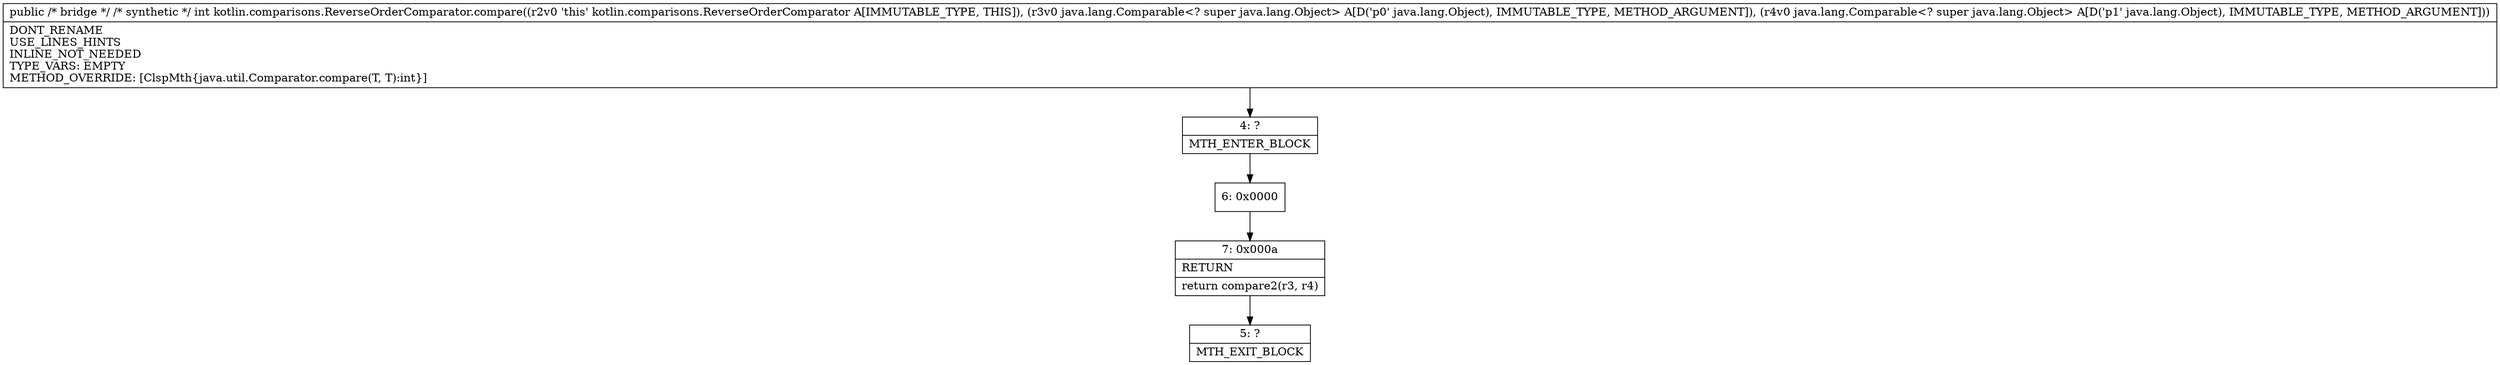 digraph "CFG forkotlin.comparisons.ReverseOrderComparator.compare(Ljava\/lang\/Object;Ljava\/lang\/Object;)I" {
Node_4 [shape=record,label="{4\:\ ?|MTH_ENTER_BLOCK\l}"];
Node_6 [shape=record,label="{6\:\ 0x0000}"];
Node_7 [shape=record,label="{7\:\ 0x000a|RETURN\l|return compare2(r3, r4)\l}"];
Node_5 [shape=record,label="{5\:\ ?|MTH_EXIT_BLOCK\l}"];
MethodNode[shape=record,label="{public \/* bridge *\/ \/* synthetic *\/ int kotlin.comparisons.ReverseOrderComparator.compare((r2v0 'this' kotlin.comparisons.ReverseOrderComparator A[IMMUTABLE_TYPE, THIS]), (r3v0 java.lang.Comparable\<? super java.lang.Object\> A[D('p0' java.lang.Object), IMMUTABLE_TYPE, METHOD_ARGUMENT]), (r4v0 java.lang.Comparable\<? super java.lang.Object\> A[D('p1' java.lang.Object), IMMUTABLE_TYPE, METHOD_ARGUMENT]))  | DONT_RENAME\lUSE_LINES_HINTS\lINLINE_NOT_NEEDED\lTYPE_VARS: EMPTY\lMETHOD_OVERRIDE: [ClspMth\{java.util.Comparator.compare(T, T):int\}]\l}"];
MethodNode -> Node_4;Node_4 -> Node_6;
Node_6 -> Node_7;
Node_7 -> Node_5;
}


